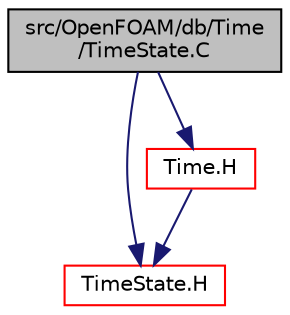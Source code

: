 digraph "src/OpenFOAM/db/Time/TimeState.C"
{
  bgcolor="transparent";
  edge [fontname="Helvetica",fontsize="10",labelfontname="Helvetica",labelfontsize="10"];
  node [fontname="Helvetica",fontsize="10",shape=record];
  Node0 [label="src/OpenFOAM/db/Time\l/TimeState.C",height=0.2,width=0.4,color="black", fillcolor="grey75", style="filled", fontcolor="black"];
  Node0 -> Node1 [color="midnightblue",fontsize="10",style="solid",fontname="Helvetica"];
  Node1 [label="TimeState.H",height=0.2,width=0.4,color="red",URL="$a10046.html"];
  Node0 -> Node124 [color="midnightblue",fontsize="10",style="solid",fontname="Helvetica"];
  Node124 [label="Time.H",height=0.2,width=0.4,color="red",URL="$a10025.html"];
  Node124 -> Node1 [color="midnightblue",fontsize="10",style="solid",fontname="Helvetica"];
}
